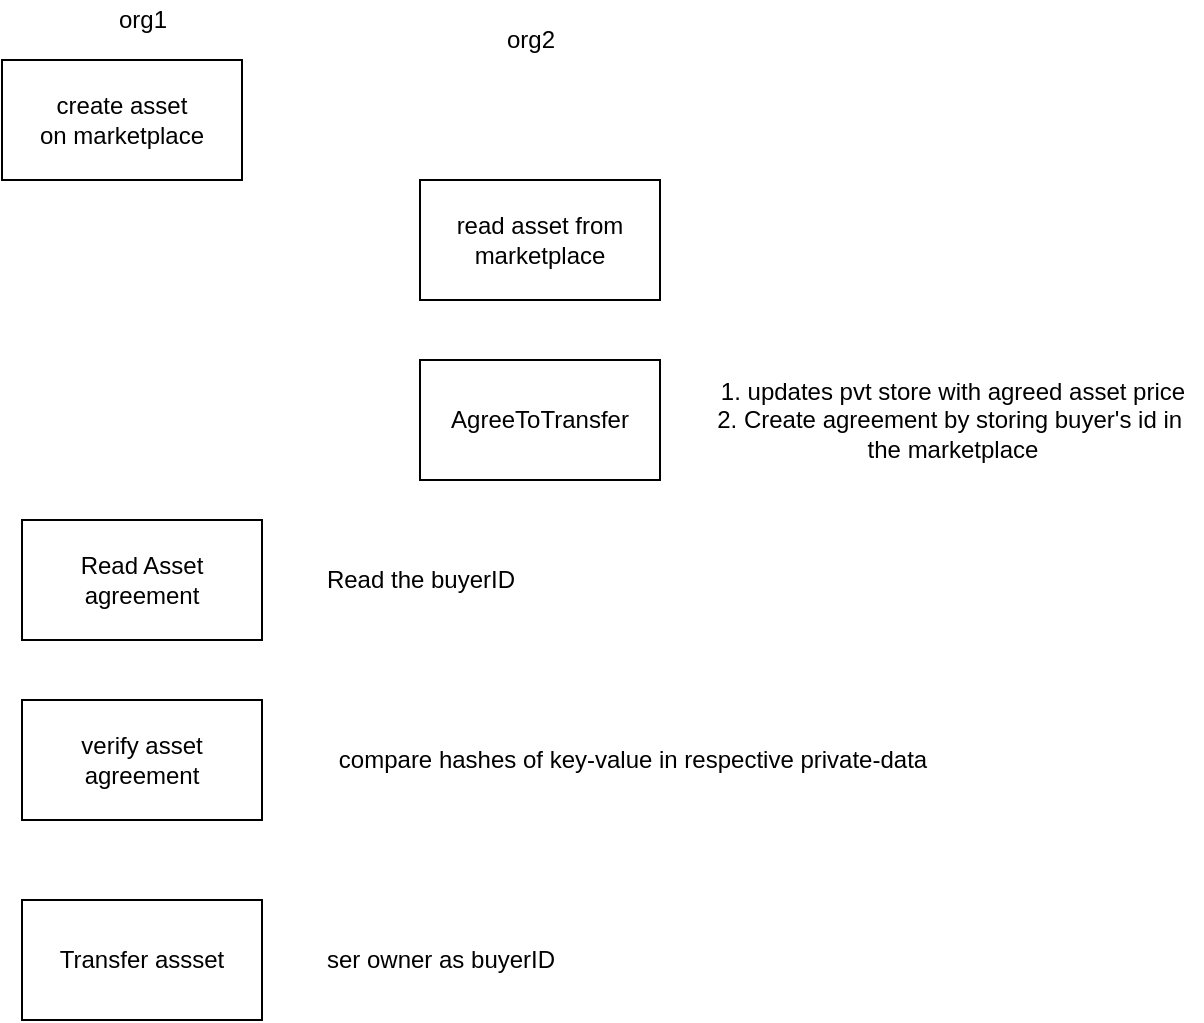 <mxfile version="13.6.5">
    <diagram id="-EG-OFLHsRU53Jx3gekC" name="Page-1">
        <mxGraphModel dx="990" dy="613" grid="1" gridSize="10" guides="1" tooltips="1" connect="1" arrows="1" fold="1" page="1" pageScale="1" pageWidth="827" pageHeight="1169" math="0" shadow="0">
            <root>
                <mxCell id="0"/>
                <mxCell id="1" parent="0"/>
                <mxCell id="2" value="create asset&lt;br&gt;on marketplace" style="rounded=0;whiteSpace=wrap;html=1;" parent="1" vertex="1">
                    <mxGeometry x="150" y="60" width="120" height="60" as="geometry"/>
                </mxCell>
                <mxCell id="3" value="read asset from marketplace&lt;br&gt;" style="rounded=0;whiteSpace=wrap;html=1;" parent="1" vertex="1">
                    <mxGeometry x="359" y="120" width="120" height="60" as="geometry"/>
                </mxCell>
                <mxCell id="4" value="Read Asset agreement" style="rounded=0;whiteSpace=wrap;html=1;" parent="1" vertex="1">
                    <mxGeometry x="160" y="290" width="120" height="60" as="geometry"/>
                </mxCell>
                <mxCell id="5" value="org1" style="text;html=1;align=center;verticalAlign=middle;resizable=0;points=[];autosize=1;" parent="1" vertex="1">
                    <mxGeometry x="200" y="30" width="40" height="20" as="geometry"/>
                </mxCell>
                <mxCell id="6" value="org2" style="text;html=1;align=center;verticalAlign=middle;resizable=0;points=[];autosize=1;" parent="1" vertex="1">
                    <mxGeometry x="394" y="40" width="40" height="20" as="geometry"/>
                </mxCell>
                <mxCell id="7" value="verify asset agreement" style="rounded=0;whiteSpace=wrap;html=1;" parent="1" vertex="1">
                    <mxGeometry x="160" y="380" width="120" height="60" as="geometry"/>
                </mxCell>
                <mxCell id="8" value="AgreeToTransfer&lt;br&gt;" style="rounded=0;whiteSpace=wrap;html=1;" parent="1" vertex="1">
                    <mxGeometry x="359" y="210" width="120" height="60" as="geometry"/>
                </mxCell>
                <mxCell id="9" value="1. updates pvt store with agreed asset price&lt;br&gt;2. Create agreement by storing buyer's id in&amp;nbsp;&lt;br&gt;the marketplace" style="text;html=1;align=center;verticalAlign=middle;resizable=0;points=[];autosize=1;" parent="1" vertex="1">
                    <mxGeometry x="500" y="215" width="250" height="50" as="geometry"/>
                </mxCell>
                <mxCell id="10" value="compare hashes of key-value in respective private-data" style="text;html=1;align=center;verticalAlign=middle;resizable=0;points=[];autosize=1;" parent="1" vertex="1">
                    <mxGeometry x="310" y="400" width="310" height="20" as="geometry"/>
                </mxCell>
                <mxCell id="11" value="Read the buyerID" style="text;html=1;align=center;verticalAlign=middle;resizable=0;points=[];autosize=1;" vertex="1" parent="1">
                    <mxGeometry x="304" y="310" width="110" height="20" as="geometry"/>
                </mxCell>
                <mxCell id="13" value="Transfer assset" style="rounded=0;whiteSpace=wrap;html=1;" vertex="1" parent="1">
                    <mxGeometry x="160" y="480" width="120" height="60" as="geometry"/>
                </mxCell>
                <mxCell id="14" value="ser owner as buyerID" style="text;html=1;align=center;verticalAlign=middle;resizable=0;points=[];autosize=1;" vertex="1" parent="1">
                    <mxGeometry x="304" y="500" width="130" height="20" as="geometry"/>
                </mxCell>
            </root>
        </mxGraphModel>
    </diagram>
</mxfile>